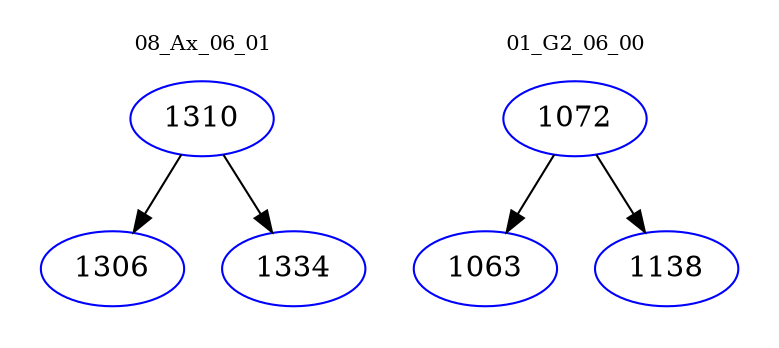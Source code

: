 digraph{
subgraph cluster_0 {
color = white
label = "08_Ax_06_01";
fontsize=10;
T0_1310 [label="1310", color="blue"]
T0_1310 -> T0_1306 [color="black"]
T0_1306 [label="1306", color="blue"]
T0_1310 -> T0_1334 [color="black"]
T0_1334 [label="1334", color="blue"]
}
subgraph cluster_1 {
color = white
label = "01_G2_06_00";
fontsize=10;
T1_1072 [label="1072", color="blue"]
T1_1072 -> T1_1063 [color="black"]
T1_1063 [label="1063", color="blue"]
T1_1072 -> T1_1138 [color="black"]
T1_1138 [label="1138", color="blue"]
}
}
